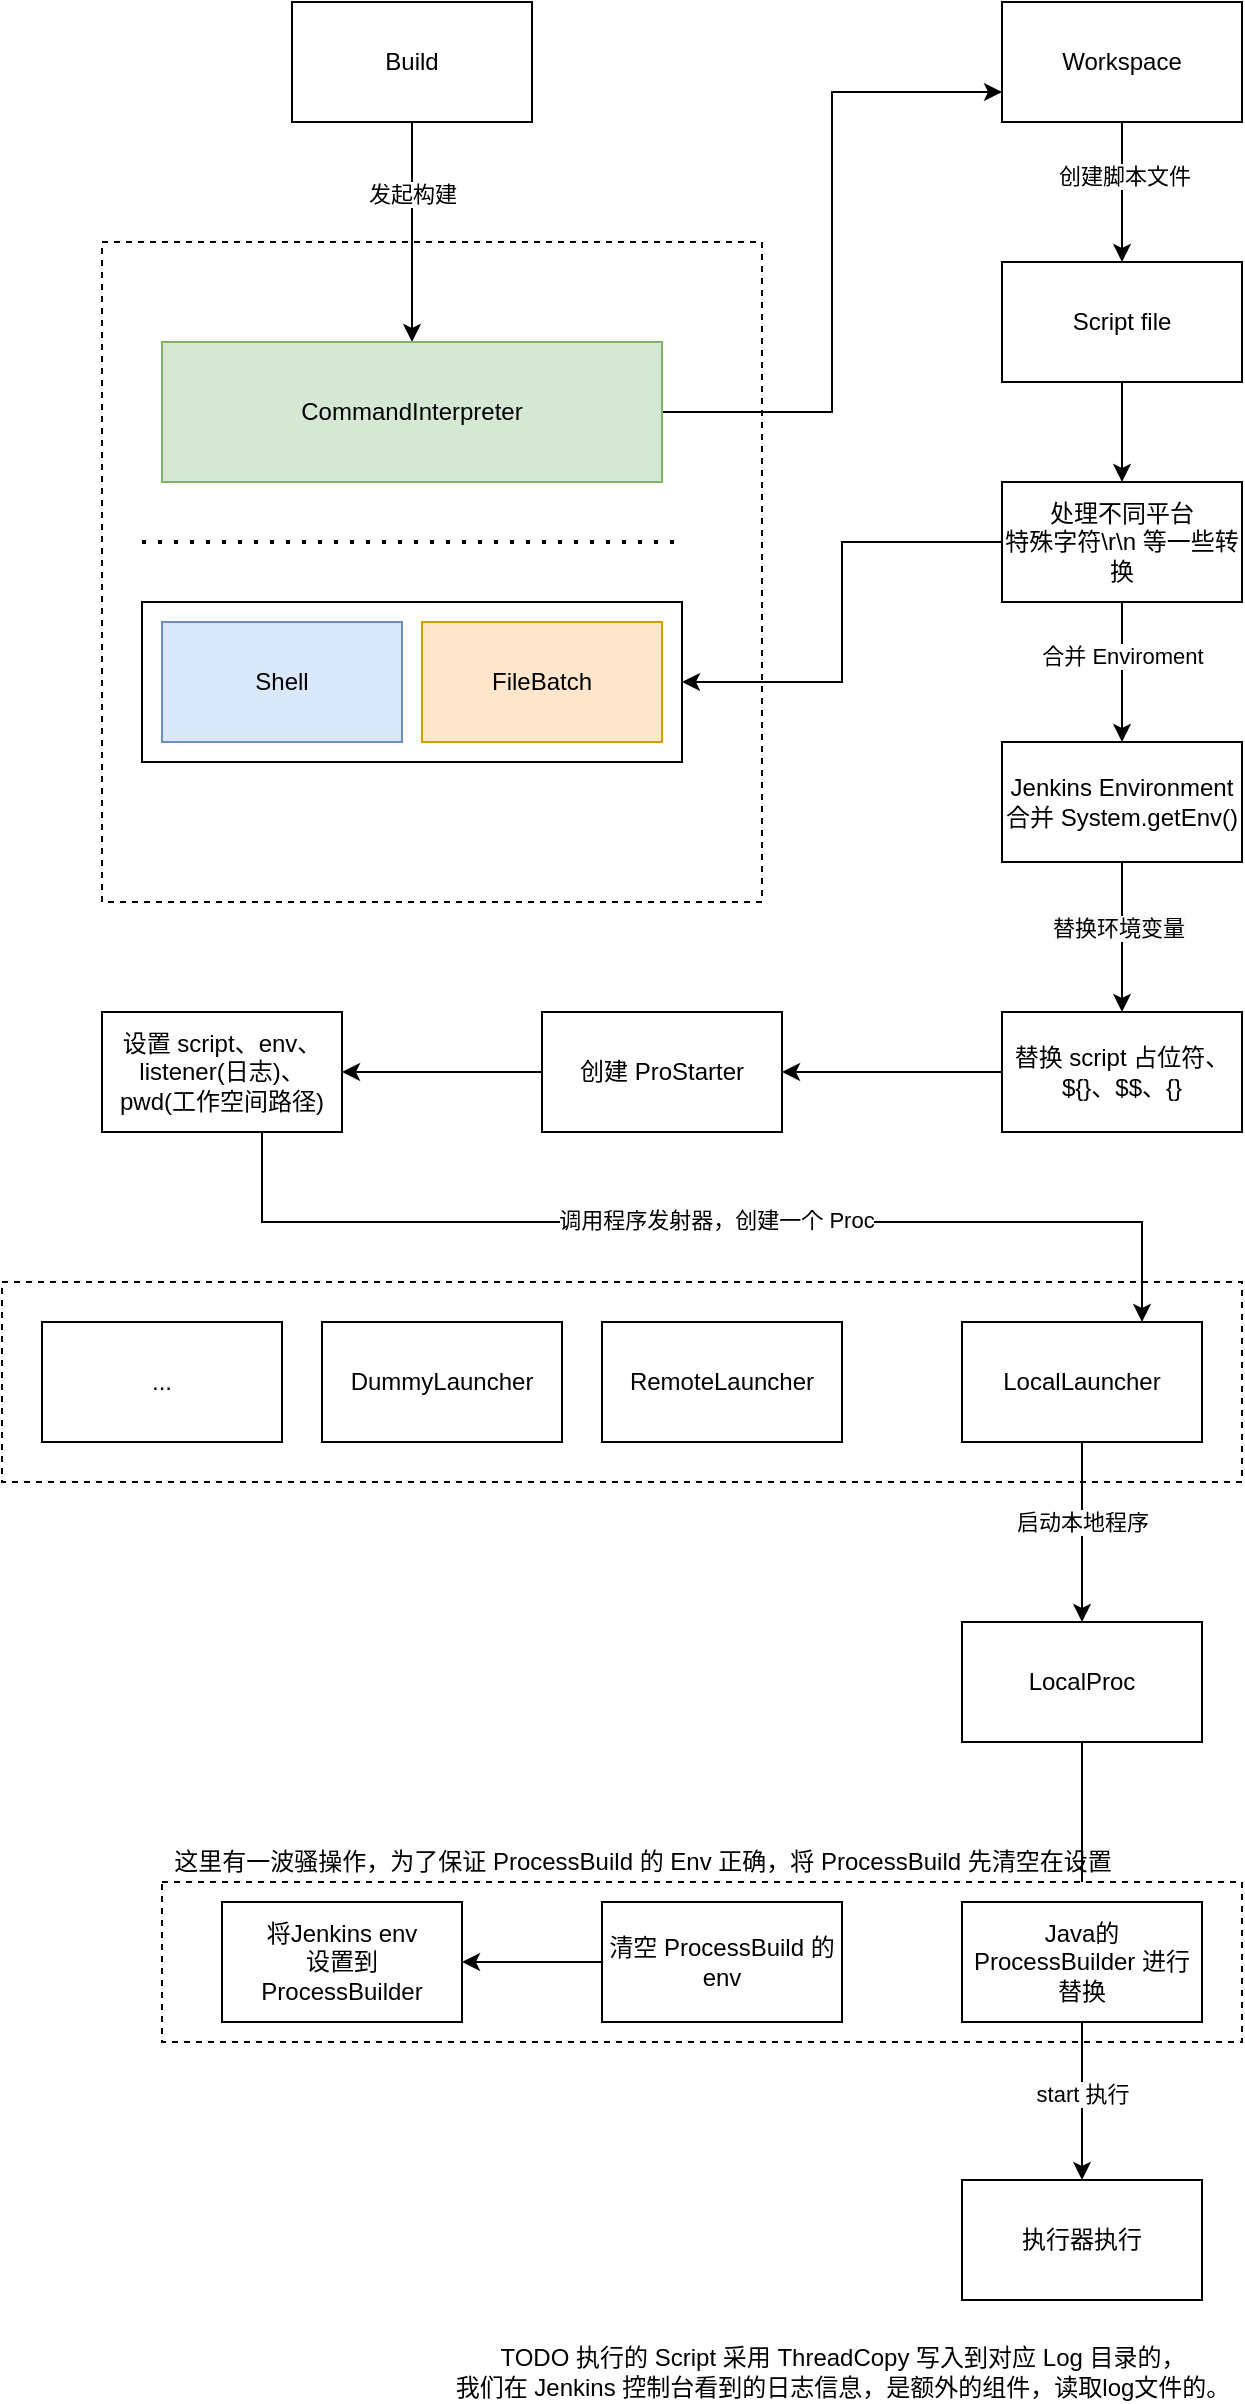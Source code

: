 <mxfile version="14.6.1" type="github">
  <diagram id="HAbrl762_PNjRWY2l_dj" name="第 1 页">
    <mxGraphModel dx="1127" dy="714" grid="1" gridSize="10" guides="1" tooltips="1" connect="1" arrows="1" fold="1" page="1" pageScale="1" pageWidth="827" pageHeight="1169" math="0" shadow="0">
      <root>
        <mxCell id="0" />
        <mxCell id="1" parent="0" />
        <mxCell id="wn-I9im4zyKSfdLFJuxH-72" value="" style="group" vertex="1" connectable="0" parent="1">
          <mxGeometry x="50" y="720" width="620" height="100" as="geometry" />
        </mxCell>
        <mxCell id="wn-I9im4zyKSfdLFJuxH-45" value="" style="rounded=0;whiteSpace=wrap;html=1;dashed=1;" vertex="1" parent="wn-I9im4zyKSfdLFJuxH-72">
          <mxGeometry width="620" height="100" as="geometry" />
        </mxCell>
        <mxCell id="wn-I9im4zyKSfdLFJuxH-36" value="LocalLauncher" style="rounded=0;whiteSpace=wrap;html=1;" vertex="1" parent="wn-I9im4zyKSfdLFJuxH-72">
          <mxGeometry x="480" y="20" width="120" height="60" as="geometry" />
        </mxCell>
        <mxCell id="wn-I9im4zyKSfdLFJuxH-41" value="RemoteLauncher" style="rounded=0;whiteSpace=wrap;html=1;" vertex="1" parent="wn-I9im4zyKSfdLFJuxH-72">
          <mxGeometry x="300" y="20" width="120" height="60" as="geometry" />
        </mxCell>
        <mxCell id="wn-I9im4zyKSfdLFJuxH-42" value="DummyLauncher" style="rounded=0;whiteSpace=wrap;html=1;" vertex="1" parent="wn-I9im4zyKSfdLFJuxH-72">
          <mxGeometry x="160" y="20" width="120" height="60" as="geometry" />
        </mxCell>
        <mxCell id="wn-I9im4zyKSfdLFJuxH-43" value="..." style="rounded=0;whiteSpace=wrap;html=1;" vertex="1" parent="wn-I9im4zyKSfdLFJuxH-72">
          <mxGeometry x="20" y="20" width="120" height="60" as="geometry" />
        </mxCell>
        <mxCell id="wn-I9im4zyKSfdLFJuxH-19" value="" style="whiteSpace=wrap;html=1;aspect=fixed;dashed=1;" vertex="1" parent="1">
          <mxGeometry x="100" y="200" width="330" height="330" as="geometry" />
        </mxCell>
        <mxCell id="wn-I9im4zyKSfdLFJuxH-6" style="edgeStyle=orthogonalEdgeStyle;rounded=0;orthogonalLoop=1;jettySize=auto;html=1;" edge="1" parent="1" source="wn-I9im4zyKSfdLFJuxH-3" target="wn-I9im4zyKSfdLFJuxH-5">
          <mxGeometry relative="1" as="geometry" />
        </mxCell>
        <mxCell id="wn-I9im4zyKSfdLFJuxH-7" value="发起构建" style="edgeLabel;html=1;align=center;verticalAlign=middle;resizable=0;points=[];" vertex="1" connectable="0" parent="wn-I9im4zyKSfdLFJuxH-6">
          <mxGeometry x="-0.345" relative="1" as="geometry">
            <mxPoint as="offset" />
          </mxGeometry>
        </mxCell>
        <mxCell id="wn-I9im4zyKSfdLFJuxH-3" value="Build" style="rounded=0;whiteSpace=wrap;html=1;" vertex="1" parent="1">
          <mxGeometry x="195" y="80" width="120" height="60" as="geometry" />
        </mxCell>
        <mxCell id="wn-I9im4zyKSfdLFJuxH-62" style="edgeStyle=orthogonalEdgeStyle;rounded=0;orthogonalLoop=1;jettySize=auto;html=1;entryX=0;entryY=0.75;entryDx=0;entryDy=0;" edge="1" parent="1" source="wn-I9im4zyKSfdLFJuxH-5" target="wn-I9im4zyKSfdLFJuxH-12">
          <mxGeometry relative="1" as="geometry" />
        </mxCell>
        <mxCell id="wn-I9im4zyKSfdLFJuxH-5" value="&lt;span&gt;CommandInterpreter&lt;/span&gt;" style="rounded=0;whiteSpace=wrap;html=1;fillColor=#d5e8d4;strokeColor=#82b366;" vertex="1" parent="1">
          <mxGeometry x="130" y="250" width="250" height="70" as="geometry" />
        </mxCell>
        <mxCell id="wn-I9im4zyKSfdLFJuxH-21" style="edgeStyle=orthogonalEdgeStyle;rounded=0;orthogonalLoop=1;jettySize=auto;html=1;entryX=0.5;entryY=0;entryDx=0;entryDy=0;" edge="1" parent="1" source="wn-I9im4zyKSfdLFJuxH-12" target="wn-I9im4zyKSfdLFJuxH-20">
          <mxGeometry relative="1" as="geometry" />
        </mxCell>
        <mxCell id="wn-I9im4zyKSfdLFJuxH-22" value="创建脚本文件" style="edgeLabel;html=1;align=center;verticalAlign=middle;resizable=0;points=[];" vertex="1" connectable="0" parent="wn-I9im4zyKSfdLFJuxH-21">
          <mxGeometry x="-0.244" y="1" relative="1" as="geometry">
            <mxPoint as="offset" />
          </mxGeometry>
        </mxCell>
        <mxCell id="wn-I9im4zyKSfdLFJuxH-12" value="Workspace" style="rounded=0;whiteSpace=wrap;html=1;" vertex="1" parent="1">
          <mxGeometry x="550" y="80" width="120" height="60" as="geometry" />
        </mxCell>
        <mxCell id="wn-I9im4zyKSfdLFJuxH-18" value="" style="endArrow=none;dashed=1;html=1;dashPattern=1 3;strokeWidth=2;" edge="1" parent="1">
          <mxGeometry width="50" height="50" relative="1" as="geometry">
            <mxPoint x="120" y="350" as="sourcePoint" />
            <mxPoint x="390" y="350" as="targetPoint" />
          </mxGeometry>
        </mxCell>
        <mxCell id="wn-I9im4zyKSfdLFJuxH-24" style="edgeStyle=orthogonalEdgeStyle;rounded=0;orthogonalLoop=1;jettySize=auto;html=1;exitX=0.5;exitY=1;exitDx=0;exitDy=0;" edge="1" parent="1" source="wn-I9im4zyKSfdLFJuxH-64" target="wn-I9im4zyKSfdLFJuxH-23">
          <mxGeometry relative="1" as="geometry" />
        </mxCell>
        <mxCell id="wn-I9im4zyKSfdLFJuxH-25" value="合并 Enviroment" style="edgeLabel;html=1;align=center;verticalAlign=middle;resizable=0;points=[];" vertex="1" connectable="0" parent="wn-I9im4zyKSfdLFJuxH-24">
          <mxGeometry x="-0.375" y="1" relative="1" as="geometry">
            <mxPoint x="-1" y="5" as="offset" />
          </mxGeometry>
        </mxCell>
        <mxCell id="wn-I9im4zyKSfdLFJuxH-65" style="edgeStyle=orthogonalEdgeStyle;rounded=0;orthogonalLoop=1;jettySize=auto;html=1;" edge="1" parent="1" source="wn-I9im4zyKSfdLFJuxH-20" target="wn-I9im4zyKSfdLFJuxH-64">
          <mxGeometry relative="1" as="geometry" />
        </mxCell>
        <mxCell id="wn-I9im4zyKSfdLFJuxH-20" value="Script file" style="rounded=0;whiteSpace=wrap;html=1;" vertex="1" parent="1">
          <mxGeometry x="550" y="210" width="120" height="60" as="geometry" />
        </mxCell>
        <mxCell id="wn-I9im4zyKSfdLFJuxH-27" style="edgeStyle=orthogonalEdgeStyle;rounded=0;orthogonalLoop=1;jettySize=auto;html=1;" edge="1" parent="1" source="wn-I9im4zyKSfdLFJuxH-23" target="wn-I9im4zyKSfdLFJuxH-26">
          <mxGeometry relative="1" as="geometry" />
        </mxCell>
        <mxCell id="wn-I9im4zyKSfdLFJuxH-28" value="&lt;span style=&quot;background-color: rgb(248 , 249 , 250)&quot;&gt;替换环境变量&lt;/span&gt;" style="edgeLabel;html=1;align=center;verticalAlign=middle;resizable=0;points=[];" vertex="1" connectable="0" parent="wn-I9im4zyKSfdLFJuxH-27">
          <mxGeometry x="-0.125" y="-2" relative="1" as="geometry">
            <mxPoint as="offset" />
          </mxGeometry>
        </mxCell>
        <mxCell id="wn-I9im4zyKSfdLFJuxH-23" value="Jenkins Environment&lt;br&gt;合并 System.getEnv()" style="rounded=0;whiteSpace=wrap;html=1;" vertex="1" parent="1">
          <mxGeometry x="550" y="450" width="120" height="60" as="geometry" />
        </mxCell>
        <mxCell id="wn-I9im4zyKSfdLFJuxH-31" style="edgeStyle=orthogonalEdgeStyle;rounded=0;orthogonalLoop=1;jettySize=auto;html=1;" edge="1" parent="1" source="wn-I9im4zyKSfdLFJuxH-26" target="wn-I9im4zyKSfdLFJuxH-29">
          <mxGeometry relative="1" as="geometry" />
        </mxCell>
        <mxCell id="wn-I9im4zyKSfdLFJuxH-26" value="替换 script&amp;nbsp;&lt;span&gt;占位符、&lt;/span&gt;&lt;span&gt;${}、$$、{}&lt;/span&gt;" style="rounded=0;whiteSpace=wrap;html=1;" vertex="1" parent="1">
          <mxGeometry x="550" y="585" width="120" height="60" as="geometry" />
        </mxCell>
        <mxCell id="wn-I9im4zyKSfdLFJuxH-34" style="edgeStyle=orthogonalEdgeStyle;rounded=0;orthogonalLoop=1;jettySize=auto;html=1;" edge="1" parent="1" source="wn-I9im4zyKSfdLFJuxH-29" target="wn-I9im4zyKSfdLFJuxH-33">
          <mxGeometry relative="1" as="geometry" />
        </mxCell>
        <mxCell id="wn-I9im4zyKSfdLFJuxH-29" value="创建 ProStarter" style="rounded=0;whiteSpace=wrap;html=1;" vertex="1" parent="1">
          <mxGeometry x="320" y="585" width="120" height="60" as="geometry" />
        </mxCell>
        <mxCell id="wn-I9im4zyKSfdLFJuxH-73" style="edgeStyle=orthogonalEdgeStyle;rounded=0;orthogonalLoop=1;jettySize=auto;html=1;" edge="1" parent="1" source="wn-I9im4zyKSfdLFJuxH-33" target="wn-I9im4zyKSfdLFJuxH-36">
          <mxGeometry relative="1" as="geometry">
            <Array as="points">
              <mxPoint x="180" y="690" />
              <mxPoint x="620" y="690" />
            </Array>
          </mxGeometry>
        </mxCell>
        <mxCell id="wn-I9im4zyKSfdLFJuxH-77" value="调用程序发射器，创建一个 Proc" style="edgeLabel;html=1;align=center;verticalAlign=middle;resizable=0;points=[];" vertex="1" connectable="0" parent="wn-I9im4zyKSfdLFJuxH-73">
          <mxGeometry x="0.017" y="1" relative="1" as="geometry">
            <mxPoint as="offset" />
          </mxGeometry>
        </mxCell>
        <mxCell id="wn-I9im4zyKSfdLFJuxH-33" value="设置 script、env、listener(日志)、pwd(工作空间路径)" style="rounded=0;whiteSpace=wrap;html=1;" vertex="1" parent="1">
          <mxGeometry x="100" y="585" width="120" height="60" as="geometry" />
        </mxCell>
        <mxCell id="wn-I9im4zyKSfdLFJuxH-55" style="edgeStyle=orthogonalEdgeStyle;rounded=0;orthogonalLoop=1;jettySize=auto;html=1;" edge="1" parent="1" source="wn-I9im4zyKSfdLFJuxH-35" target="wn-I9im4zyKSfdLFJuxH-50">
          <mxGeometry relative="1" as="geometry" />
        </mxCell>
        <mxCell id="wn-I9im4zyKSfdLFJuxH-35" value="LocalProc" style="rounded=0;whiteSpace=wrap;html=1;" vertex="1" parent="1">
          <mxGeometry x="530" y="890" width="120" height="60" as="geometry" />
        </mxCell>
        <mxCell id="wn-I9im4zyKSfdLFJuxH-46" style="edgeStyle=orthogonalEdgeStyle;rounded=0;orthogonalLoop=1;jettySize=auto;html=1;entryX=0.5;entryY=0;entryDx=0;entryDy=0;" edge="1" parent="1" source="wn-I9im4zyKSfdLFJuxH-36" target="wn-I9im4zyKSfdLFJuxH-35">
          <mxGeometry relative="1" as="geometry" />
        </mxCell>
        <mxCell id="wn-I9im4zyKSfdLFJuxH-47" value="启动本地程序" style="edgeLabel;html=1;align=center;verticalAlign=middle;resizable=0;points=[];" vertex="1" connectable="0" parent="wn-I9im4zyKSfdLFJuxH-46">
          <mxGeometry x="-0.267" y="2" relative="1" as="geometry">
            <mxPoint x="-2" y="7" as="offset" />
          </mxGeometry>
        </mxCell>
        <mxCell id="wn-I9im4zyKSfdLFJuxH-60" value="执行器执行" style="rounded=0;whiteSpace=wrap;html=1;shadow=0;direction=west;" vertex="1" parent="1">
          <mxGeometry x="530" y="1169" width="120" height="60" as="geometry" />
        </mxCell>
        <mxCell id="wn-I9im4zyKSfdLFJuxH-69" style="edgeStyle=orthogonalEdgeStyle;rounded=0;orthogonalLoop=1;jettySize=auto;html=1;entryX=1;entryY=0.5;entryDx=0;entryDy=0;" edge="1" parent="1" source="wn-I9im4zyKSfdLFJuxH-64" target="wn-I9im4zyKSfdLFJuxH-68">
          <mxGeometry relative="1" as="geometry" />
        </mxCell>
        <mxCell id="wn-I9im4zyKSfdLFJuxH-64" value="处理不同平台&lt;br&gt;特殊字符\r\n 等一些转换" style="rounded=0;whiteSpace=wrap;html=1;shadow=0;" vertex="1" parent="1">
          <mxGeometry x="550" y="320" width="120" height="60" as="geometry" />
        </mxCell>
        <mxCell id="wn-I9im4zyKSfdLFJuxH-70" value="" style="group" vertex="1" connectable="0" parent="1">
          <mxGeometry x="120" y="380" width="270" height="80" as="geometry" />
        </mxCell>
        <mxCell id="wn-I9im4zyKSfdLFJuxH-68" value="" style="rounded=0;whiteSpace=wrap;html=1;shadow=0;" vertex="1" parent="wn-I9im4zyKSfdLFJuxH-70">
          <mxGeometry width="270" height="80" as="geometry" />
        </mxCell>
        <mxCell id="wn-I9im4zyKSfdLFJuxH-2" value="FileBatch" style="rounded=0;whiteSpace=wrap;html=1;fillColor=#ffe6cc;strokeColor=#d79b00;" vertex="1" parent="wn-I9im4zyKSfdLFJuxH-70">
          <mxGeometry x="140" y="10" width="120" height="60" as="geometry" />
        </mxCell>
        <mxCell id="wn-I9im4zyKSfdLFJuxH-4" value="Shell" style="rounded=0;whiteSpace=wrap;html=1;fillColor=#dae8fc;strokeColor=#6c8ebf;" vertex="1" parent="wn-I9im4zyKSfdLFJuxH-70">
          <mxGeometry x="10" y="10" width="120" height="60" as="geometry" />
        </mxCell>
        <mxCell id="wn-I9im4zyKSfdLFJuxH-75" value="" style="group" vertex="1" connectable="0" parent="1">
          <mxGeometry x="130" y="1000" width="540" height="100" as="geometry" />
        </mxCell>
        <mxCell id="wn-I9im4zyKSfdLFJuxH-51" value="" style="rounded=0;whiteSpace=wrap;html=1;dashed=1;" vertex="1" parent="wn-I9im4zyKSfdLFJuxH-75">
          <mxGeometry y="20" width="540" height="80" as="geometry" />
        </mxCell>
        <mxCell id="wn-I9im4zyKSfdLFJuxH-50" value="Java的&lt;br&gt;ProcessBuilder 进行替换" style="rounded=0;whiteSpace=wrap;html=1;" vertex="1" parent="wn-I9im4zyKSfdLFJuxH-75">
          <mxGeometry x="400" y="30" width="120" height="60" as="geometry" />
        </mxCell>
        <mxCell id="wn-I9im4zyKSfdLFJuxH-54" value="这里有一波骚操作，为了保证 ProcessBuild 的 Env 正确，将 ProcessBuild 先清空在设置" style="text;html=1;align=center;verticalAlign=middle;resizable=0;points=[];autosize=1;strokeColor=none;" vertex="1" parent="wn-I9im4zyKSfdLFJuxH-75">
          <mxGeometry width="480" height="20" as="geometry" />
        </mxCell>
        <mxCell id="wn-I9im4zyKSfdLFJuxH-49" value="将Jenkins env&lt;br&gt;设置到 ProcessBuilder" style="rounded=0;whiteSpace=wrap;html=1;" vertex="1" parent="wn-I9im4zyKSfdLFJuxH-75">
          <mxGeometry x="30" y="30" width="120" height="60" as="geometry" />
        </mxCell>
        <mxCell id="wn-I9im4zyKSfdLFJuxH-53" style="edgeStyle=orthogonalEdgeStyle;rounded=0;orthogonalLoop=1;jettySize=auto;html=1;" edge="1" parent="wn-I9im4zyKSfdLFJuxH-75" source="wn-I9im4zyKSfdLFJuxH-52" target="wn-I9im4zyKSfdLFJuxH-49">
          <mxGeometry x="-60" y="20" as="geometry" />
        </mxCell>
        <mxCell id="wn-I9im4zyKSfdLFJuxH-52" value="清空 ProcessBuild 的 env" style="rounded=0;whiteSpace=wrap;html=1;" vertex="1" parent="wn-I9im4zyKSfdLFJuxH-75">
          <mxGeometry x="220" y="30" width="120" height="60" as="geometry" />
        </mxCell>
        <mxCell id="wn-I9im4zyKSfdLFJuxH-79" style="edgeStyle=orthogonalEdgeStyle;rounded=0;orthogonalLoop=1;jettySize=auto;html=1;" edge="1" parent="1" source="wn-I9im4zyKSfdLFJuxH-50" target="wn-I9im4zyKSfdLFJuxH-60">
          <mxGeometry relative="1" as="geometry" />
        </mxCell>
        <mxCell id="wn-I9im4zyKSfdLFJuxH-80" value="start 执行" style="edgeLabel;html=1;align=center;verticalAlign=middle;resizable=0;points=[];" vertex="1" connectable="0" parent="wn-I9im4zyKSfdLFJuxH-79">
          <mxGeometry x="-0.089" relative="1" as="geometry">
            <mxPoint as="offset" />
          </mxGeometry>
        </mxCell>
        <mxCell id="wn-I9im4zyKSfdLFJuxH-81" value="TODO 执行的 Script 采用 ThreadCopy 写入到对应 Log 目录的，&lt;br&gt;我们在 Jenkins 控制台看到的日志信息，是额外的组件，读取log文件的。" style="text;html=1;align=center;verticalAlign=middle;resizable=0;points=[];autosize=1;strokeColor=none;" vertex="1" parent="1">
          <mxGeometry x="270" y="1250" width="400" height="30" as="geometry" />
        </mxCell>
      </root>
    </mxGraphModel>
  </diagram>
</mxfile>

